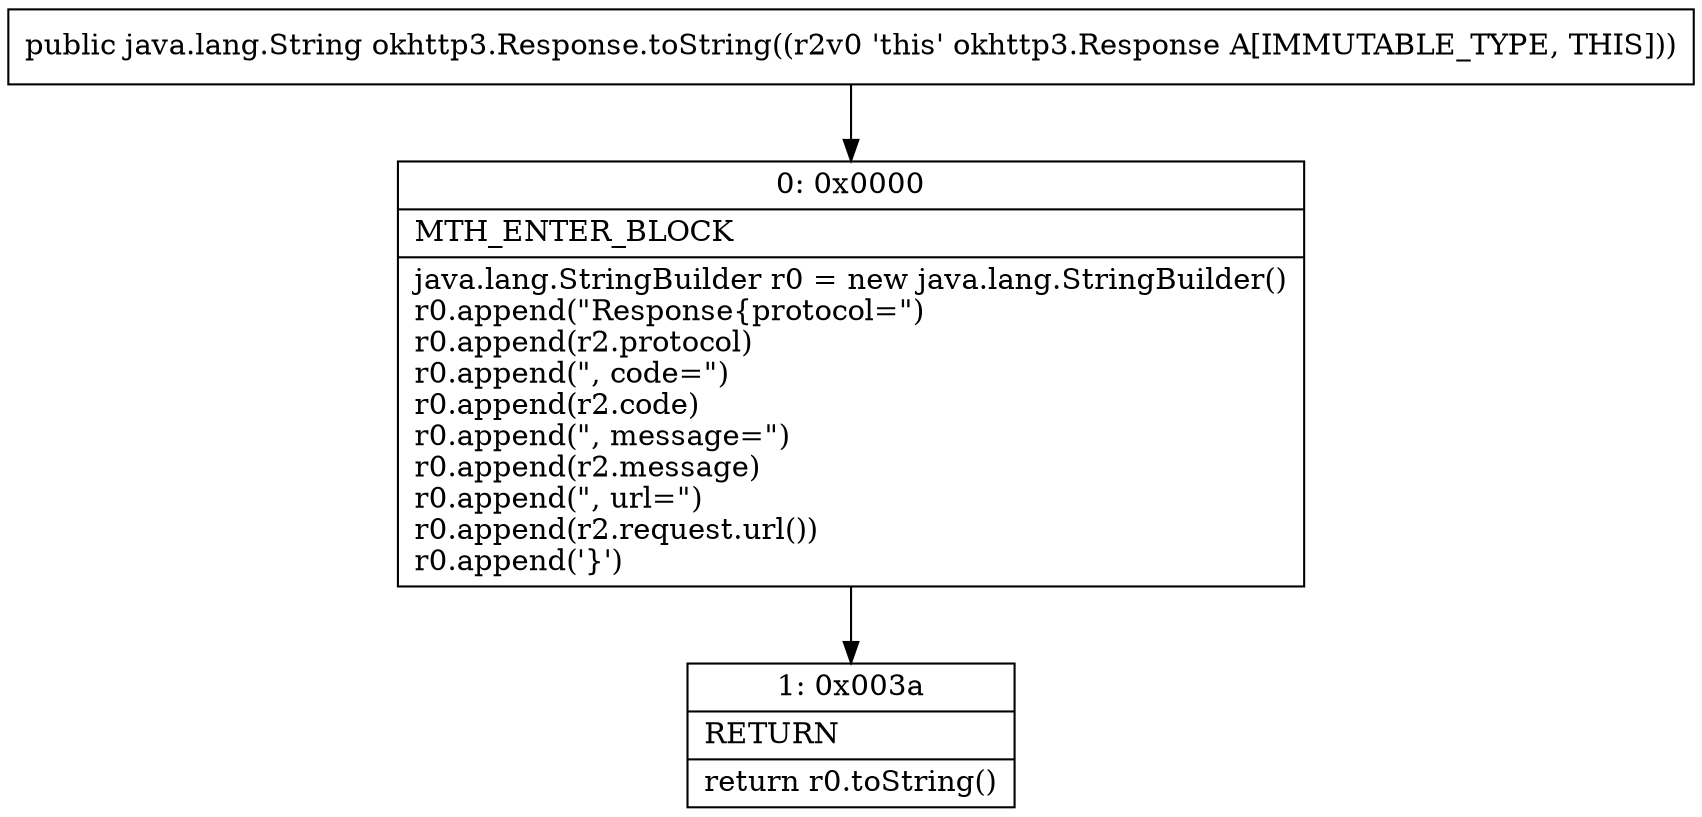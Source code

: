 digraph "CFG forokhttp3.Response.toString()Ljava\/lang\/String;" {
Node_0 [shape=record,label="{0\:\ 0x0000|MTH_ENTER_BLOCK\l|java.lang.StringBuilder r0 = new java.lang.StringBuilder()\lr0.append(\"Response\{protocol=\")\lr0.append(r2.protocol)\lr0.append(\", code=\")\lr0.append(r2.code)\lr0.append(\", message=\")\lr0.append(r2.message)\lr0.append(\", url=\")\lr0.append(r2.request.url())\lr0.append('\}')\l}"];
Node_1 [shape=record,label="{1\:\ 0x003a|RETURN\l|return r0.toString()\l}"];
MethodNode[shape=record,label="{public java.lang.String okhttp3.Response.toString((r2v0 'this' okhttp3.Response A[IMMUTABLE_TYPE, THIS])) }"];
MethodNode -> Node_0;
Node_0 -> Node_1;
}

